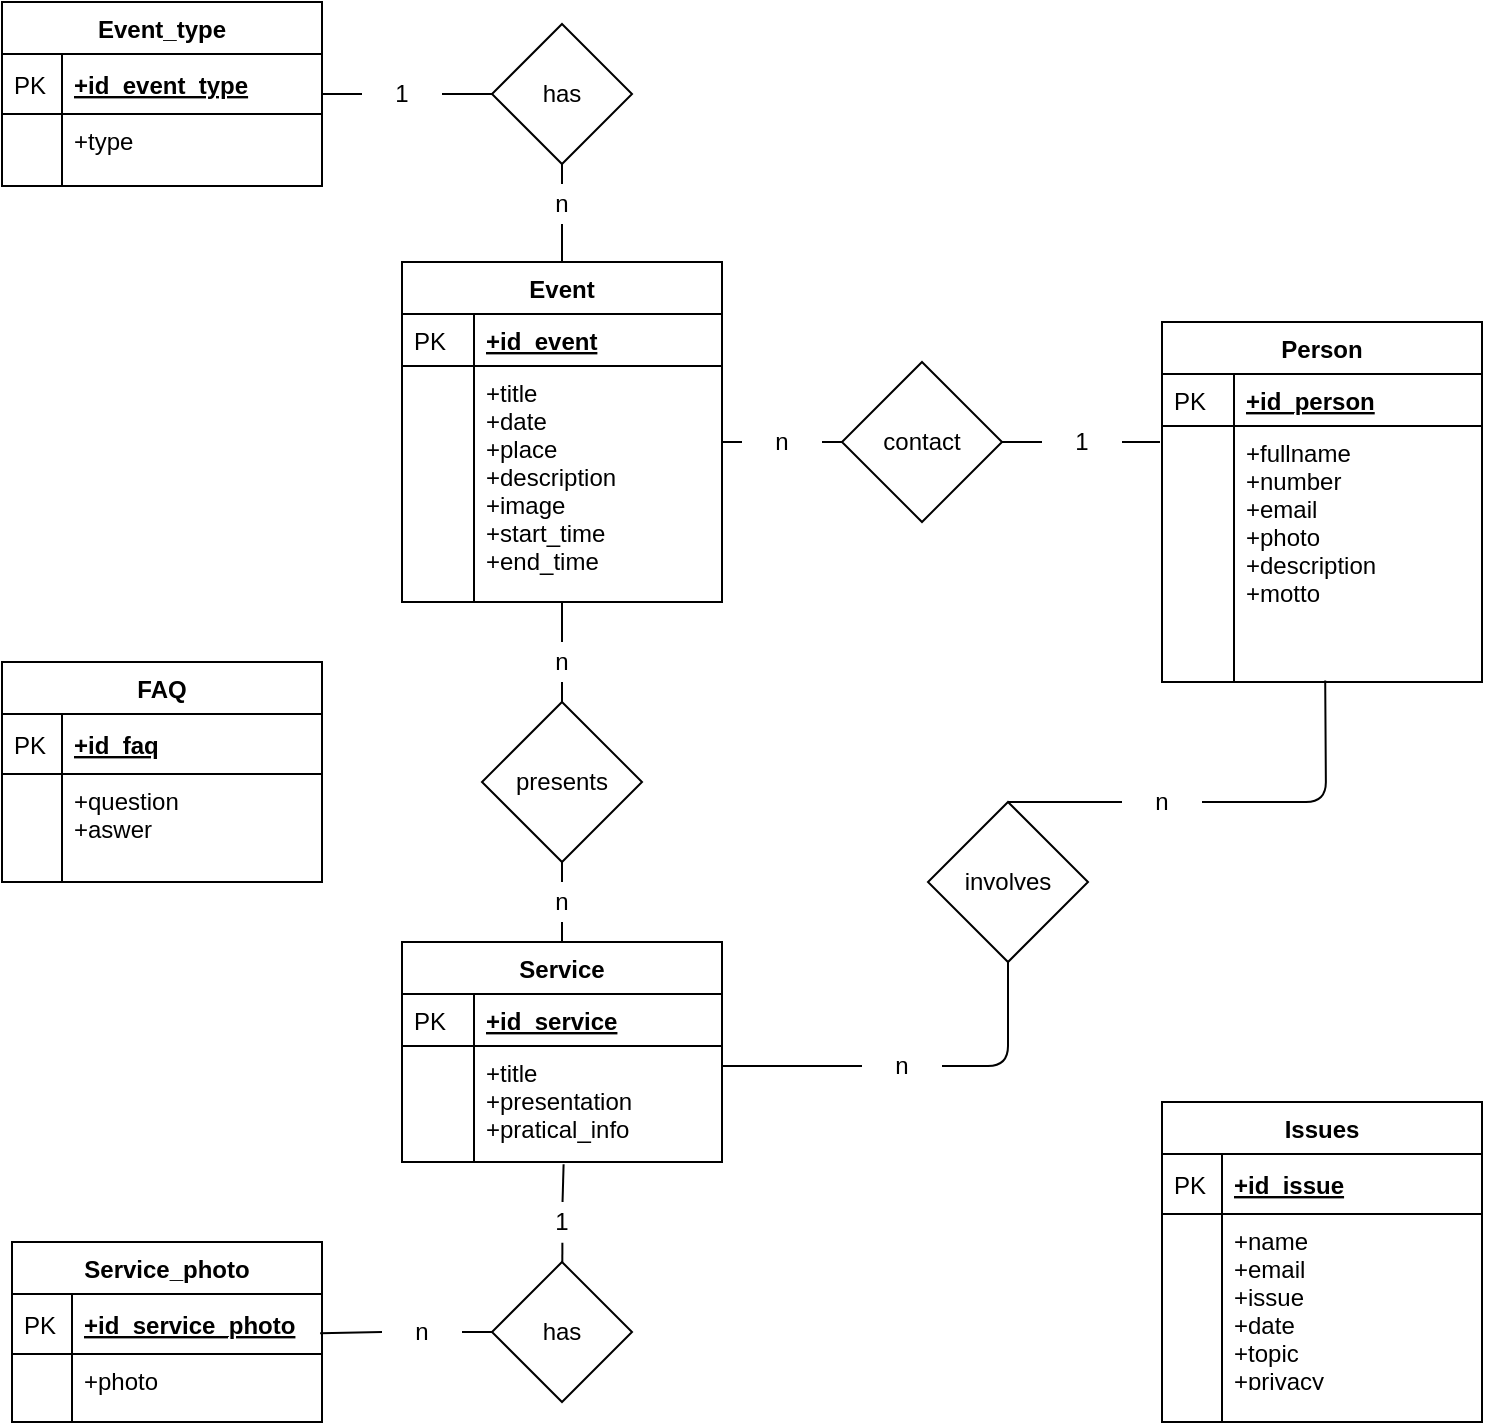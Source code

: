 <mxfile version="13.0.1" type="device"><diagram id="C5RBs43oDa-KdzZeNtuy" name="Page-1"><mxGraphModel dx="2607" dy="2569" grid="1" gridSize="10" guides="1" tooltips="1" connect="1" arrows="1" fold="1" page="1" pageScale="1" pageWidth="827" pageHeight="1169" math="0" shadow="0"><root><mxCell id="WIyWlLk6GJQsqaUBKTNV-0"/><mxCell id="WIyWlLk6GJQsqaUBKTNV-1" parent="WIyWlLk6GJQsqaUBKTNV-0"/><mxCell id="HIQGZ4VBFhM6NTHcy4He-0" value="contact" style="rhombus;whiteSpace=wrap;html=1;" parent="WIyWlLk6GJQsqaUBKTNV-1" vertex="1"><mxGeometry x="490" y="-820" width="80" height="80" as="geometry"/></mxCell><mxCell id="HIQGZ4VBFhM6NTHcy4He-5" value="" style="endArrow=none;html=1;entryX=0;entryY=0.5;entryDx=0;entryDy=0;" parent="WIyWlLk6GJQsqaUBKTNV-1" source="HIQGZ4VBFhM6NTHcy4He-8" target="HIQGZ4VBFhM6NTHcy4He-0" edge="1"><mxGeometry width="50" height="50" relative="1" as="geometry"><mxPoint x="370" y="-790" as="sourcePoint"/><mxPoint x="420" y="-840" as="targetPoint"/></mxGeometry></mxCell><mxCell id="HIQGZ4VBFhM6NTHcy4He-6" value="" style="endArrow=none;html=1;exitX=1;exitY=0.5;exitDx=0;exitDy=0;" parent="WIyWlLk6GJQsqaUBKTNV-1" source="HIQGZ4VBFhM6NTHcy4He-10" edge="1"><mxGeometry width="50" height="50" relative="1" as="geometry"><mxPoint x="510" y="-640" as="sourcePoint"/><mxPoint x="649" y="-780" as="targetPoint"/></mxGeometry></mxCell><mxCell id="HIQGZ4VBFhM6NTHcy4He-8" value="n" style="text;html=1;strokeColor=none;fillColor=none;align=center;verticalAlign=middle;whiteSpace=wrap;rounded=0;" parent="WIyWlLk6GJQsqaUBKTNV-1" vertex="1"><mxGeometry x="440" y="-790" width="40" height="20" as="geometry"/></mxCell><mxCell id="HIQGZ4VBFhM6NTHcy4He-9" value="" style="endArrow=none;html=1;entryX=0;entryY=0.5;entryDx=0;entryDy=0;exitX=0.999;exitY=0.322;exitDx=0;exitDy=0;exitPerimeter=0;" parent="WIyWlLk6GJQsqaUBKTNV-1" source="zkfFHV4jXpPFQw0GAbJ--54" target="HIQGZ4VBFhM6NTHcy4He-8" edge="1"><mxGeometry width="50" height="50" relative="1" as="geometry"><mxPoint x="370" y="-790" as="sourcePoint"/><mxPoint x="494" y="-792" as="targetPoint"/></mxGeometry></mxCell><mxCell id="HIQGZ4VBFhM6NTHcy4He-13" value="presents" style="rhombus;whiteSpace=wrap;html=1;" parent="WIyWlLk6GJQsqaUBKTNV-1" vertex="1"><mxGeometry x="310" y="-650" width="80" height="80" as="geometry"/></mxCell><mxCell id="HIQGZ4VBFhM6NTHcy4He-14" value="" style="endArrow=none;html=1;exitX=0.5;exitY=1;exitDx=0;exitDy=0;entryX=0.5;entryY=0;entryDx=0;entryDy=0;" parent="WIyWlLk6GJQsqaUBKTNV-1" source="HIQGZ4VBFhM6NTHcy4He-16" target="HIQGZ4VBFhM6NTHcy4He-13" edge="1"><mxGeometry width="50" height="50" relative="1" as="geometry"><mxPoint x="510" y="-640" as="sourcePoint"/><mxPoint x="560" y="-690" as="targetPoint"/></mxGeometry></mxCell><mxCell id="HIQGZ4VBFhM6NTHcy4He-15" value="" style="endArrow=none;html=1;exitX=0.5;exitY=1;exitDx=0;exitDy=0;" parent="WIyWlLk6GJQsqaUBKTNV-1" source="HIQGZ4VBFhM6NTHcy4He-17" target="zkfFHV4jXpPFQw0GAbJ--64" edge="1"><mxGeometry width="50" height="50" relative="1" as="geometry"><mxPoint x="510" y="-640" as="sourcePoint"/><mxPoint x="560" y="-690" as="targetPoint"/></mxGeometry></mxCell><mxCell id="HIQGZ4VBFhM6NTHcy4He-18" value="involves" style="rhombus;whiteSpace=wrap;html=1;" parent="WIyWlLk6GJQsqaUBKTNV-1" vertex="1"><mxGeometry x="533" y="-600" width="80" height="80" as="geometry"/></mxCell><mxCell id="HIQGZ4VBFhM6NTHcy4He-19" value="" style="endArrow=none;html=1;exitX=1;exitY=0.5;exitDx=0;exitDy=0;entryX=0.5;entryY=1;entryDx=0;entryDy=0;" parent="WIyWlLk6GJQsqaUBKTNV-1" source="HIQGZ4VBFhM6NTHcy4He-21" target="HIQGZ4VBFhM6NTHcy4He-18" edge="1"><mxGeometry width="50" height="50" relative="1" as="geometry"><mxPoint x="510" y="-640" as="sourcePoint"/><mxPoint x="560" y="-690" as="targetPoint"/><Array as="points"><mxPoint x="573" y="-468"/></Array></mxGeometry></mxCell><mxCell id="HIQGZ4VBFhM6NTHcy4He-20" value="" style="endArrow=none;html=1;exitX=1;exitY=0.5;exitDx=0;exitDy=0;entryX=0.51;entryY=0.994;entryDx=0;entryDy=0;entryPerimeter=0;" parent="WIyWlLk6GJQsqaUBKTNV-1" source="HIQGZ4VBFhM6NTHcy4He-22" target="zkfFHV4jXpPFQw0GAbJ--59" edge="1"><mxGeometry width="50" height="50" relative="1" as="geometry"><mxPoint x="510" y="-640" as="sourcePoint"/><mxPoint x="794" y="-660" as="targetPoint"/><Array as="points"><mxPoint x="732" y="-600"/></Array></mxGeometry></mxCell><mxCell id="HIQGZ4VBFhM6NTHcy4He-22" value="n" style="text;html=1;strokeColor=none;fillColor=none;align=center;verticalAlign=middle;whiteSpace=wrap;rounded=0;" parent="WIyWlLk6GJQsqaUBKTNV-1" vertex="1"><mxGeometry x="630" y="-610" width="40" height="20" as="geometry"/></mxCell><mxCell id="HIQGZ4VBFhM6NTHcy4He-23" value="" style="endArrow=none;html=1;exitX=0.5;exitY=0;exitDx=0;exitDy=0;entryX=0;entryY=0.5;entryDx=0;entryDy=0;" parent="WIyWlLk6GJQsqaUBKTNV-1" source="HIQGZ4VBFhM6NTHcy4He-18" target="HIQGZ4VBFhM6NTHcy4He-22" edge="1"><mxGeometry width="50" height="50" relative="1" as="geometry"><mxPoint x="614" y="-580" as="sourcePoint"/><mxPoint x="794" y="-737.998" as="targetPoint"/><Array as="points"/></mxGeometry></mxCell><mxCell id="HIQGZ4VBFhM6NTHcy4He-21" value="n" style="text;html=1;strokeColor=none;fillColor=none;align=center;verticalAlign=middle;whiteSpace=wrap;rounded=0;" parent="WIyWlLk6GJQsqaUBKTNV-1" vertex="1"><mxGeometry x="500" y="-478" width="40" height="20" as="geometry"/></mxCell><mxCell id="HIQGZ4VBFhM6NTHcy4He-28" value="" style="endArrow=none;html=1;entryX=0;entryY=0.5;entryDx=0;entryDy=0;exitX=1;exitY=0.172;exitDx=0;exitDy=0;exitPerimeter=0;" parent="WIyWlLk6GJQsqaUBKTNV-1" source="zkfFHV4jXpPFQw0GAbJ--67" target="HIQGZ4VBFhM6NTHcy4He-21" edge="1"><mxGeometry width="50" height="50" relative="1" as="geometry"><mxPoint x="435" y="-468" as="sourcePoint"/><mxPoint x="614" y="-500" as="targetPoint"/><Array as="points"/></mxGeometry></mxCell><mxCell id="HIQGZ4VBFhM6NTHcy4He-17" value="n" style="text;html=1;strokeColor=none;fillColor=none;align=center;verticalAlign=middle;whiteSpace=wrap;rounded=0;" parent="WIyWlLk6GJQsqaUBKTNV-1" vertex="1"><mxGeometry x="330" y="-560" width="40" height="20" as="geometry"/></mxCell><mxCell id="HIQGZ4VBFhM6NTHcy4He-29" value="" style="endArrow=none;html=1;exitX=0.5;exitY=1;exitDx=0;exitDy=0;entryX=0.5;entryY=0;entryDx=0;entryDy=0;" parent="WIyWlLk6GJQsqaUBKTNV-1" source="HIQGZ4VBFhM6NTHcy4He-13" target="HIQGZ4VBFhM6NTHcy4He-17" edge="1"><mxGeometry width="50" height="50" relative="1" as="geometry"><mxPoint x="280" y="-540" as="sourcePoint"/><mxPoint x="340" y="-532" as="targetPoint"/></mxGeometry></mxCell><mxCell id="HIQGZ4VBFhM6NTHcy4He-16" value="n" style="text;html=1;strokeColor=none;fillColor=none;align=center;verticalAlign=middle;whiteSpace=wrap;rounded=0;" parent="WIyWlLk6GJQsqaUBKTNV-1" vertex="1"><mxGeometry x="330" y="-680" width="40" height="20" as="geometry"/></mxCell><mxCell id="HIQGZ4VBFhM6NTHcy4He-30" value="" style="endArrow=none;html=1;entryX=0.5;entryY=0;entryDx=0;entryDy=0;exitX=0.5;exitY=1;exitDx=0;exitDy=0;" parent="WIyWlLk6GJQsqaUBKTNV-1" source="zkfFHV4jXpPFQw0GAbJ--51" target="HIQGZ4VBFhM6NTHcy4He-16" edge="1"><mxGeometry width="50" height="50" relative="1" as="geometry"><mxPoint x="350" y="-696" as="sourcePoint"/><mxPoint x="280" y="-620" as="targetPoint"/></mxGeometry></mxCell><mxCell id="HIQGZ4VBFhM6NTHcy4He-87" value="has" style="rhombus;whiteSpace=wrap;html=1;fontSize=12;" parent="WIyWlLk6GJQsqaUBKTNV-1" vertex="1"><mxGeometry x="315" y="-989" width="70" height="70" as="geometry"/></mxCell><mxCell id="HIQGZ4VBFhM6NTHcy4He-88" value="" style="endArrow=none;html=1;fontSize=12;exitX=0.5;exitY=0;exitDx=0;exitDy=0;entryX=0.5;entryY=1;entryDx=0;entryDy=0;" parent="WIyWlLk6GJQsqaUBKTNV-1" source="HIQGZ4VBFhM6NTHcy4He-103" target="HIQGZ4VBFhM6NTHcy4He-87" edge="1"><mxGeometry width="50" height="50" relative="1" as="geometry"><mxPoint x="300" y="-959" as="sourcePoint"/><mxPoint x="350" y="-1009" as="targetPoint"/></mxGeometry></mxCell><mxCell id="HIQGZ4VBFhM6NTHcy4He-100" value="" style="endArrow=none;html=1;fontSize=12;exitX=0;exitY=0.5;exitDx=0;exitDy=0;entryX=1;entryY=0.5;entryDx=0;entryDy=0;" parent="WIyWlLk6GJQsqaUBKTNV-1" source="HIQGZ4VBFhM6NTHcy4He-101" target="HIQGZ4VBFhM6NTHcy4He-89" edge="1"><mxGeometry width="50" height="50" relative="1" as="geometry"><mxPoint x="300" y="-959" as="sourcePoint"/><mxPoint x="350" y="-1009" as="targetPoint"/></mxGeometry></mxCell><mxCell id="HIQGZ4VBFhM6NTHcy4He-101" value="1" style="text;html=1;strokeColor=none;fillColor=none;align=center;verticalAlign=middle;whiteSpace=wrap;rounded=0;fontSize=12;" parent="WIyWlLk6GJQsqaUBKTNV-1" vertex="1"><mxGeometry x="250" y="-964" width="40" height="20" as="geometry"/></mxCell><mxCell id="HIQGZ4VBFhM6NTHcy4He-103" value="n" style="text;html=1;strokeColor=none;fillColor=none;align=center;verticalAlign=middle;whiteSpace=wrap;rounded=0;fontSize=12;" parent="WIyWlLk6GJQsqaUBKTNV-1" vertex="1"><mxGeometry x="330" y="-909" width="40" height="20" as="geometry"/></mxCell><mxCell id="HIQGZ4VBFhM6NTHcy4He-104" value="" style="endArrow=none;html=1;fontSize=12;exitX=0.5;exitY=0;exitDx=0;exitDy=0;entryX=0.5;entryY=1;entryDx=0;entryDy=0;" parent="WIyWlLk6GJQsqaUBKTNV-1" source="zkfFHV4jXpPFQw0GAbJ--51" target="HIQGZ4VBFhM6NTHcy4He-103" edge="1"><mxGeometry width="50" height="50" relative="1" as="geometry"><mxPoint x="290" y="-900" as="sourcePoint"/><mxPoint x="290" y="-950" as="targetPoint"/></mxGeometry></mxCell><mxCell id="HIQGZ4VBFhM6NTHcy4He-10" value="1" style="text;html=1;strokeColor=none;fillColor=none;align=center;verticalAlign=middle;whiteSpace=wrap;rounded=0;" parent="WIyWlLk6GJQsqaUBKTNV-1" vertex="1"><mxGeometry x="590" y="-790" width="40" height="20" as="geometry"/></mxCell><mxCell id="HIQGZ4VBFhM6NTHcy4He-106" value="" style="endArrow=none;html=1;exitX=1;exitY=0.5;exitDx=0;exitDy=0;" parent="WIyWlLk6GJQsqaUBKTNV-1" source="HIQGZ4VBFhM6NTHcy4He-0" target="HIQGZ4VBFhM6NTHcy4He-10" edge="1"><mxGeometry width="50" height="50" relative="1" as="geometry"><mxPoint x="550" y="-792" as="sourcePoint"/><mxPoint x="620" y="-792" as="targetPoint"/></mxGeometry></mxCell><mxCell id="HIQGZ4VBFhM6NTHcy4He-108" value="" style="endArrow=none;html=1;fontSize=12;exitX=0;exitY=0.5;exitDx=0;exitDy=0;" parent="WIyWlLk6GJQsqaUBKTNV-1" source="HIQGZ4VBFhM6NTHcy4He-87" target="HIQGZ4VBFhM6NTHcy4He-101" edge="1"><mxGeometry width="50" height="50" relative="1" as="geometry"><mxPoint x="320" y="-989" as="sourcePoint"/><mxPoint x="370" y="-1039" as="targetPoint"/></mxGeometry></mxCell><mxCell id="HIQGZ4VBFhM6NTHcy4He-109" value="has" style="rhombus;whiteSpace=wrap;html=1;fontSize=12;" parent="WIyWlLk6GJQsqaUBKTNV-1" vertex="1"><mxGeometry x="315" y="-370" width="70" height="70" as="geometry"/></mxCell><mxCell id="HIQGZ4VBFhM6NTHcy4He-110" value="" style="endArrow=none;html=1;fontSize=12;entryX=0;entryY=0.5;entryDx=0;entryDy=0;exitX=1;exitY=0.5;exitDx=0;exitDy=0;" parent="WIyWlLk6GJQsqaUBKTNV-1" source="HIQGZ4VBFhM6NTHcy4He-132" target="HIQGZ4VBFhM6NTHcy4He-109" edge="1"><mxGeometry width="50" height="50" relative="1" as="geometry"><mxPoint x="350" y="-190" as="sourcePoint"/><mxPoint x="350" y="-260" as="targetPoint"/></mxGeometry></mxCell><mxCell id="HIQGZ4VBFhM6NTHcy4He-129" value="" style="endArrow=none;html=1;fontSize=12;entryX=0.505;entryY=1.019;entryDx=0;entryDy=0;entryPerimeter=0;" parent="WIyWlLk6GJQsqaUBKTNV-1" source="HIQGZ4VBFhM6NTHcy4He-130" target="zkfFHV4jXpPFQw0GAbJ--67" edge="1"><mxGeometry width="50" height="50" relative="1" as="geometry"><mxPoint x="290" y="-300" as="sourcePoint"/><mxPoint x="340" y="-350" as="targetPoint"/></mxGeometry></mxCell><mxCell id="HIQGZ4VBFhM6NTHcy4He-130" value="1" style="text;html=1;strokeColor=none;fillColor=none;align=center;verticalAlign=middle;whiteSpace=wrap;rounded=0;fontSize=12;" parent="WIyWlLk6GJQsqaUBKTNV-1" vertex="1"><mxGeometry x="330" y="-400" width="40" height="20" as="geometry"/></mxCell><mxCell id="HIQGZ4VBFhM6NTHcy4He-131" value="" style="endArrow=none;html=1;fontSize=12;entryX=0.505;entryY=1.019;entryDx=0;entryDy=0;entryPerimeter=0;" parent="WIyWlLk6GJQsqaUBKTNV-1" source="HIQGZ4VBFhM6NTHcy4He-109" target="HIQGZ4VBFhM6NTHcy4He-130" edge="1"><mxGeometry width="50" height="50" relative="1" as="geometry"><mxPoint x="350.403" y="-359.597" as="sourcePoint"/><mxPoint x="350.8" y="-398.518" as="targetPoint"/></mxGeometry></mxCell><mxCell id="HIQGZ4VBFhM6NTHcy4He-132" value="n" style="text;html=1;strokeColor=none;fillColor=none;align=center;verticalAlign=middle;whiteSpace=wrap;rounded=0;fontSize=12;" parent="WIyWlLk6GJQsqaUBKTNV-1" vertex="1"><mxGeometry x="260" y="-345" width="40" height="20" as="geometry"/></mxCell><mxCell id="HIQGZ4VBFhM6NTHcy4He-133" value="" style="endArrow=none;html=1;fontSize=12;entryX=0;entryY=0.5;entryDx=0;entryDy=0;exitX=0.994;exitY=0.656;exitDx=0;exitDy=0;exitPerimeter=0;" parent="WIyWlLk6GJQsqaUBKTNV-1" source="HIQGZ4VBFhM6NTHcy4He-123" target="HIQGZ4VBFhM6NTHcy4He-132" edge="1"><mxGeometry width="50" height="50" relative="1" as="geometry"><mxPoint x="350" y="-240" as="sourcePoint"/><mxPoint x="350" y="-270" as="targetPoint"/></mxGeometry></mxCell><mxCell id="zkfFHV4jXpPFQw0GAbJ--56" value="Person" style="swimlane;fontStyle=1;childLayout=stackLayout;horizontal=1;startSize=26;horizontalStack=0;resizeParent=1;resizeLast=0;collapsible=1;marginBottom=0;rounded=0;shadow=0;strokeWidth=1;" parent="WIyWlLk6GJQsqaUBKTNV-1" vertex="1"><mxGeometry x="650" y="-840" width="160" height="180" as="geometry"><mxRectangle x="260" y="80" width="160" height="26" as="alternateBounds"/></mxGeometry></mxCell><mxCell id="zkfFHV4jXpPFQw0GAbJ--57" value="+id_person" style="shape=partialRectangle;top=0;left=0;right=0;bottom=1;align=left;verticalAlign=top;fillColor=none;spacingLeft=40;spacingRight=4;overflow=hidden;rotatable=0;points=[[0,0.5],[1,0.5]];portConstraint=eastwest;dropTarget=0;rounded=0;shadow=0;strokeWidth=1;fontStyle=5" parent="zkfFHV4jXpPFQw0GAbJ--56" vertex="1"><mxGeometry y="26" width="160" height="26" as="geometry"/></mxCell><mxCell id="zkfFHV4jXpPFQw0GAbJ--58" value="PK" style="shape=partialRectangle;top=0;left=0;bottom=0;fillColor=none;align=left;verticalAlign=top;spacingLeft=4;spacingRight=4;overflow=hidden;rotatable=0;points=[];portConstraint=eastwest;part=1;" parent="zkfFHV4jXpPFQw0GAbJ--57" vertex="1" connectable="0"><mxGeometry width="36" height="26" as="geometry"/></mxCell><mxCell id="zkfFHV4jXpPFQw0GAbJ--59" value="+fullname&#10;+number&#10;+email&#10;+photo&#10;+description&#10;+motto" style="shape=partialRectangle;top=0;left=0;right=0;bottom=0;align=left;verticalAlign=top;fillColor=none;spacingLeft=40;spacingRight=4;overflow=hidden;rotatable=0;points=[[0,0.5],[1,0.5]];portConstraint=eastwest;dropTarget=0;rounded=0;shadow=0;strokeWidth=1;" parent="zkfFHV4jXpPFQw0GAbJ--56" vertex="1"><mxGeometry y="52" width="160" height="128" as="geometry"/></mxCell><mxCell id="zkfFHV4jXpPFQw0GAbJ--60" value="" style="shape=partialRectangle;top=0;left=0;bottom=0;fillColor=none;align=left;verticalAlign=top;spacingLeft=4;spacingRight=4;overflow=hidden;rotatable=0;points=[];portConstraint=eastwest;part=1;" parent="zkfFHV4jXpPFQw0GAbJ--59" vertex="1" connectable="0"><mxGeometry width="36" height="128" as="geometry"/></mxCell><mxCell id="zkfFHV4jXpPFQw0GAbJ--51" value="Event" style="swimlane;fontStyle=1;childLayout=stackLayout;horizontal=1;startSize=26;horizontalStack=0;resizeParent=1;resizeLast=0;collapsible=1;marginBottom=0;rounded=0;shadow=0;strokeWidth=1;" parent="WIyWlLk6GJQsqaUBKTNV-1" vertex="1"><mxGeometry x="270" y="-870" width="160" height="170" as="geometry"><mxRectangle x="90" y="120" width="160" height="26" as="alternateBounds"/></mxGeometry></mxCell><mxCell id="zkfFHV4jXpPFQw0GAbJ--52" value="+id_event" style="shape=partialRectangle;top=0;left=0;right=0;bottom=1;align=left;verticalAlign=top;fillColor=none;spacingLeft=40;spacingRight=4;overflow=hidden;rotatable=0;points=[[0,0.5],[1,0.5]];portConstraint=eastwest;dropTarget=0;rounded=0;shadow=0;strokeWidth=1;fontStyle=5" parent="zkfFHV4jXpPFQw0GAbJ--51" vertex="1"><mxGeometry y="26" width="160" height="26" as="geometry"/></mxCell><mxCell id="zkfFHV4jXpPFQw0GAbJ--53" value="PK" style="shape=partialRectangle;top=0;left=0;bottom=0;fillColor=none;align=left;verticalAlign=top;spacingLeft=4;spacingRight=4;overflow=hidden;rotatable=0;points=[];portConstraint=eastwest;part=1;" parent="zkfFHV4jXpPFQw0GAbJ--52" vertex="1" connectable="0"><mxGeometry width="36" height="26" as="geometry"/></mxCell><mxCell id="zkfFHV4jXpPFQw0GAbJ--54" value="+title&#10;+date&#10;+place&#10;+description&#10;+image&#10;+start_time&#10;+end_time" style="shape=partialRectangle;top=0;left=0;right=0;bottom=0;align=left;verticalAlign=top;fillColor=none;spacingLeft=40;spacingRight=4;overflow=hidden;rotatable=0;points=[[0,0.5],[1,0.5]];portConstraint=eastwest;dropTarget=0;rounded=0;shadow=0;strokeWidth=1;" parent="zkfFHV4jXpPFQw0GAbJ--51" vertex="1"><mxGeometry y="52" width="160" height="118" as="geometry"/></mxCell><mxCell id="zkfFHV4jXpPFQw0GAbJ--55" value="" style="shape=partialRectangle;top=0;left=0;bottom=0;fillColor=none;align=left;verticalAlign=top;spacingLeft=4;spacingRight=4;overflow=hidden;rotatable=0;points=[];portConstraint=eastwest;part=1;" parent="zkfFHV4jXpPFQw0GAbJ--54" vertex="1" connectable="0"><mxGeometry width="36" height="118.0" as="geometry"/></mxCell><mxCell id="zkfFHV4jXpPFQw0GAbJ--64" value="Service" style="swimlane;fontStyle=1;childLayout=stackLayout;horizontal=1;startSize=26;horizontalStack=0;resizeParent=1;resizeLast=0;collapsible=1;marginBottom=0;rounded=0;shadow=0;strokeWidth=1;" parent="WIyWlLk6GJQsqaUBKTNV-1" vertex="1"><mxGeometry x="270" y="-530" width="160" height="110" as="geometry"><mxRectangle x="260" y="270" width="160" height="26" as="alternateBounds"/></mxGeometry></mxCell><mxCell id="zkfFHV4jXpPFQw0GAbJ--65" value="+id_service" style="shape=partialRectangle;top=0;left=0;right=0;bottom=1;align=left;verticalAlign=top;fillColor=none;spacingLeft=40;spacingRight=4;overflow=hidden;rotatable=0;points=[[0,0.5],[1,0.5]];portConstraint=eastwest;dropTarget=0;rounded=0;shadow=0;strokeWidth=1;fontStyle=5" parent="zkfFHV4jXpPFQw0GAbJ--64" vertex="1"><mxGeometry y="26" width="160" height="26" as="geometry"/></mxCell><mxCell id="zkfFHV4jXpPFQw0GAbJ--66" value="PK" style="shape=partialRectangle;top=0;left=0;bottom=0;fillColor=none;align=left;verticalAlign=top;spacingLeft=4;spacingRight=4;overflow=hidden;rotatable=0;points=[];portConstraint=eastwest;part=1;" parent="zkfFHV4jXpPFQw0GAbJ--65" vertex="1" connectable="0"><mxGeometry width="36" height="26" as="geometry"/></mxCell><mxCell id="zkfFHV4jXpPFQw0GAbJ--67" value="+title&#10;+presentation&#10;+pratical_info" style="shape=partialRectangle;top=0;left=0;right=0;bottom=0;align=left;verticalAlign=top;fillColor=none;spacingLeft=40;spacingRight=4;overflow=hidden;rotatable=0;points=[[0,0.5],[1,0.5]];portConstraint=eastwest;dropTarget=0;rounded=0;shadow=0;strokeWidth=1;" parent="zkfFHV4jXpPFQw0GAbJ--64" vertex="1"><mxGeometry y="52" width="160" height="58" as="geometry"/></mxCell><mxCell id="zkfFHV4jXpPFQw0GAbJ--68" value="" style="shape=partialRectangle;top=0;left=0;bottom=0;fillColor=none;align=left;verticalAlign=top;spacingLeft=4;spacingRight=4;overflow=hidden;rotatable=0;points=[];portConstraint=eastwest;part=1;" parent="zkfFHV4jXpPFQw0GAbJ--67" vertex="1" connectable="0"><mxGeometry width="36" height="58" as="geometry"/></mxCell><mxCell id="HIQGZ4VBFhM6NTHcy4He-122" value="Service_photo" style="swimlane;fontStyle=1;childLayout=stackLayout;horizontal=1;startSize=26;horizontalStack=0;resizeParent=1;resizeParentMax=0;resizeLast=0;collapsible=1;marginBottom=0;align=center;fontSize=12;" parent="WIyWlLk6GJQsqaUBKTNV-1" vertex="1"><mxGeometry x="75" y="-380" width="155" height="90" as="geometry"/></mxCell><mxCell id="HIQGZ4VBFhM6NTHcy4He-123" value="+id_service_photo" style="shape=partialRectangle;top=0;left=0;right=0;bottom=1;align=left;verticalAlign=middle;fillColor=none;spacingLeft=34;spacingRight=4;overflow=hidden;rotatable=0;points=[[0,0.5],[1,0.5]];portConstraint=eastwest;dropTarget=0;fontStyle=5;fontSize=12;" parent="HIQGZ4VBFhM6NTHcy4He-122" vertex="1"><mxGeometry y="26" width="155" height="30" as="geometry"/></mxCell><mxCell id="HIQGZ4VBFhM6NTHcy4He-124" value="PK" style="shape=partialRectangle;top=0;left=0;bottom=0;fillColor=none;align=left;verticalAlign=middle;spacingLeft=4;spacingRight=4;overflow=hidden;rotatable=0;points=[];portConstraint=eastwest;part=1;fontSize=12;" parent="HIQGZ4VBFhM6NTHcy4He-123" vertex="1" connectable="0"><mxGeometry width="30" height="30" as="geometry"/></mxCell><mxCell id="HIQGZ4VBFhM6NTHcy4He-125" value="+photo" style="shape=partialRectangle;top=0;left=0;right=0;bottom=0;align=left;verticalAlign=top;fillColor=none;spacingLeft=34;spacingRight=4;overflow=hidden;rotatable=0;points=[[0,0.5],[1,0.5]];portConstraint=eastwest;dropTarget=0;fontSize=12;" parent="HIQGZ4VBFhM6NTHcy4He-122" vertex="1"><mxGeometry y="56" width="155" height="24" as="geometry"/></mxCell><mxCell id="HIQGZ4VBFhM6NTHcy4He-126" value="" style="shape=partialRectangle;top=0;left=0;bottom=0;fillColor=none;align=left;verticalAlign=top;spacingLeft=4;spacingRight=4;overflow=hidden;rotatable=0;points=[];portConstraint=eastwest;part=1;fontSize=12;" parent="HIQGZ4VBFhM6NTHcy4He-125" vertex="1" connectable="0"><mxGeometry width="30" height="24" as="geometry"/></mxCell><mxCell id="HIQGZ4VBFhM6NTHcy4He-127" value="" style="shape=partialRectangle;top=0;left=0;right=0;bottom=0;align=left;verticalAlign=top;fillColor=none;spacingLeft=34;spacingRight=4;overflow=hidden;rotatable=0;points=[[0,0.5],[1,0.5]];portConstraint=eastwest;dropTarget=0;fontSize=12;" parent="HIQGZ4VBFhM6NTHcy4He-122" vertex="1"><mxGeometry y="80" width="155" height="10" as="geometry"/></mxCell><mxCell id="HIQGZ4VBFhM6NTHcy4He-128" value="" style="shape=partialRectangle;top=0;left=0;bottom=0;fillColor=none;align=left;verticalAlign=top;spacingLeft=4;spacingRight=4;overflow=hidden;rotatable=0;points=[];portConstraint=eastwest;part=1;fontSize=12;" parent="HIQGZ4VBFhM6NTHcy4He-127" vertex="1" connectable="0"><mxGeometry width="30" height="10" as="geometry"/></mxCell><mxCell id="HIQGZ4VBFhM6NTHcy4He-89" value="Event_type" style="swimlane;fontStyle=1;childLayout=stackLayout;horizontal=1;startSize=26;horizontalStack=0;resizeParent=1;resizeParentMax=0;resizeLast=0;collapsible=1;marginBottom=0;align=center;fontSize=12;" parent="WIyWlLk6GJQsqaUBKTNV-1" vertex="1"><mxGeometry x="70" y="-1000" width="160" height="92" as="geometry"/></mxCell><mxCell id="HIQGZ4VBFhM6NTHcy4He-90" value="+id_event_type" style="shape=partialRectangle;top=0;left=0;right=0;bottom=1;align=left;verticalAlign=middle;fillColor=none;spacingLeft=34;spacingRight=4;overflow=hidden;rotatable=0;points=[[0,0.5],[1,0.5]];portConstraint=eastwest;dropTarget=0;fontStyle=5;fontSize=12;" parent="HIQGZ4VBFhM6NTHcy4He-89" vertex="1"><mxGeometry y="26" width="160" height="30" as="geometry"/></mxCell><mxCell id="HIQGZ4VBFhM6NTHcy4He-91" value="PK" style="shape=partialRectangle;top=0;left=0;bottom=0;fillColor=none;align=left;verticalAlign=middle;spacingLeft=4;spacingRight=4;overflow=hidden;rotatable=0;points=[];portConstraint=eastwest;part=1;fontSize=12;" parent="HIQGZ4VBFhM6NTHcy4He-90" vertex="1" connectable="0"><mxGeometry width="30" height="30" as="geometry"/></mxCell><mxCell id="HIQGZ4VBFhM6NTHcy4He-92" value="+type" style="shape=partialRectangle;top=0;left=0;right=0;bottom=0;align=left;verticalAlign=top;fillColor=none;spacingLeft=34;spacingRight=4;overflow=hidden;rotatable=0;points=[[0,0.5],[1,0.5]];portConstraint=eastwest;dropTarget=0;fontSize=12;" parent="HIQGZ4VBFhM6NTHcy4He-89" vertex="1"><mxGeometry y="56" width="160" height="26" as="geometry"/></mxCell><mxCell id="HIQGZ4VBFhM6NTHcy4He-93" value="" style="shape=partialRectangle;top=0;left=0;bottom=0;fillColor=none;align=left;verticalAlign=top;spacingLeft=4;spacingRight=4;overflow=hidden;rotatable=0;points=[];portConstraint=eastwest;part=1;fontSize=12;" parent="HIQGZ4VBFhM6NTHcy4He-92" vertex="1" connectable="0"><mxGeometry width="30" height="26" as="geometry"/></mxCell><mxCell id="HIQGZ4VBFhM6NTHcy4He-98" value="" style="shape=partialRectangle;top=0;left=0;right=0;bottom=0;align=left;verticalAlign=top;fillColor=none;spacingLeft=34;spacingRight=4;overflow=hidden;rotatable=0;points=[[0,0.5],[1,0.5]];portConstraint=eastwest;dropTarget=0;fontSize=12;" parent="HIQGZ4VBFhM6NTHcy4He-89" vertex="1"><mxGeometry y="82" width="160" height="10" as="geometry"/></mxCell><mxCell id="HIQGZ4VBFhM6NTHcy4He-99" value="" style="shape=partialRectangle;top=0;left=0;bottom=0;fillColor=none;align=left;verticalAlign=top;spacingLeft=4;spacingRight=4;overflow=hidden;rotatable=0;points=[];portConstraint=eastwest;part=1;fontSize=12;" parent="HIQGZ4VBFhM6NTHcy4He-98" vertex="1" connectable="0"><mxGeometry width="30" height="10" as="geometry"/></mxCell><mxCell id="HIQGZ4VBFhM6NTHcy4He-76" value="FAQ" style="swimlane;fontStyle=1;childLayout=stackLayout;horizontal=1;startSize=26;horizontalStack=0;resizeParent=1;resizeParentMax=0;resizeLast=0;collapsible=1;marginBottom=0;align=center;fontSize=12;" parent="WIyWlLk6GJQsqaUBKTNV-1" vertex="1"><mxGeometry x="70" y="-670" width="160" height="110" as="geometry"/></mxCell><mxCell id="HIQGZ4VBFhM6NTHcy4He-77" value="+id_faq" style="shape=partialRectangle;top=0;left=0;right=0;bottom=1;align=left;verticalAlign=middle;fillColor=none;spacingLeft=34;spacingRight=4;overflow=hidden;rotatable=0;points=[[0,0.5],[1,0.5]];portConstraint=eastwest;dropTarget=0;fontStyle=5;fontSize=12;" parent="HIQGZ4VBFhM6NTHcy4He-76" vertex="1"><mxGeometry y="26" width="160" height="30" as="geometry"/></mxCell><mxCell id="HIQGZ4VBFhM6NTHcy4He-78" value="PK" style="shape=partialRectangle;top=0;left=0;bottom=0;fillColor=none;align=left;verticalAlign=middle;spacingLeft=4;spacingRight=4;overflow=hidden;rotatable=0;points=[];portConstraint=eastwest;part=1;fontSize=12;" parent="HIQGZ4VBFhM6NTHcy4He-77" vertex="1" connectable="0"><mxGeometry width="30" height="30" as="geometry"/></mxCell><mxCell id="HIQGZ4VBFhM6NTHcy4He-79" value="+question&#10;+aswer" style="shape=partialRectangle;top=0;left=0;right=0;bottom=0;align=left;verticalAlign=top;fillColor=none;spacingLeft=34;spacingRight=4;overflow=hidden;rotatable=0;points=[[0,0.5],[1,0.5]];portConstraint=eastwest;dropTarget=0;fontSize=12;" parent="HIQGZ4VBFhM6NTHcy4He-76" vertex="1"><mxGeometry y="56" width="160" height="44" as="geometry"/></mxCell><mxCell id="HIQGZ4VBFhM6NTHcy4He-80" value="" style="shape=partialRectangle;top=0;left=0;bottom=0;fillColor=none;align=left;verticalAlign=top;spacingLeft=4;spacingRight=4;overflow=hidden;rotatable=0;points=[];portConstraint=eastwest;part=1;fontSize=12;" parent="HIQGZ4VBFhM6NTHcy4He-79" vertex="1" connectable="0"><mxGeometry width="30" height="44" as="geometry"/></mxCell><mxCell id="HIQGZ4VBFhM6NTHcy4He-85" value="" style="shape=partialRectangle;top=0;left=0;right=0;bottom=0;align=left;verticalAlign=top;fillColor=none;spacingLeft=34;spacingRight=4;overflow=hidden;rotatable=0;points=[[0,0.5],[1,0.5]];portConstraint=eastwest;dropTarget=0;fontSize=12;" parent="HIQGZ4VBFhM6NTHcy4He-76" vertex="1"><mxGeometry y="100" width="160" height="10" as="geometry"/></mxCell><mxCell id="HIQGZ4VBFhM6NTHcy4He-86" value="" style="shape=partialRectangle;top=0;left=0;bottom=0;fillColor=none;align=left;verticalAlign=top;spacingLeft=4;spacingRight=4;overflow=hidden;rotatable=0;points=[];portConstraint=eastwest;part=1;fontSize=12;" parent="HIQGZ4VBFhM6NTHcy4He-85" vertex="1" connectable="0"><mxGeometry width="30" height="10" as="geometry"/></mxCell><mxCell id="HIQGZ4VBFhM6NTHcy4He-134" value="Issues" style="swimlane;fontStyle=1;childLayout=stackLayout;horizontal=1;startSize=26;horizontalStack=0;resizeParent=1;resizeParentMax=0;resizeLast=0;collapsible=1;marginBottom=0;align=center;fontSize=12;" parent="WIyWlLk6GJQsqaUBKTNV-1" vertex="1"><mxGeometry x="650" y="-450" width="160" height="160" as="geometry"/></mxCell><mxCell id="HIQGZ4VBFhM6NTHcy4He-135" value="+id_issue" style="shape=partialRectangle;top=0;left=0;right=0;bottom=1;align=left;verticalAlign=middle;fillColor=none;spacingLeft=34;spacingRight=4;overflow=hidden;rotatable=0;points=[[0,0.5],[1,0.5]];portConstraint=eastwest;dropTarget=0;fontStyle=5;fontSize=12;" parent="HIQGZ4VBFhM6NTHcy4He-134" vertex="1"><mxGeometry y="26" width="160" height="30" as="geometry"/></mxCell><mxCell id="HIQGZ4VBFhM6NTHcy4He-136" value="PK" style="shape=partialRectangle;top=0;left=0;bottom=0;fillColor=none;align=left;verticalAlign=middle;spacingLeft=4;spacingRight=4;overflow=hidden;rotatable=0;points=[];portConstraint=eastwest;part=1;fontSize=12;" parent="HIQGZ4VBFhM6NTHcy4He-135" vertex="1" connectable="0"><mxGeometry width="30" height="30" as="geometry"/></mxCell><mxCell id="HIQGZ4VBFhM6NTHcy4He-137" value="+name&#10;+email&#10;+issue&#10;+date&#10;+topic&#10;+privacy" style="shape=partialRectangle;top=0;left=0;right=0;bottom=0;align=left;verticalAlign=top;fillColor=none;spacingLeft=34;spacingRight=4;overflow=hidden;rotatable=0;points=[[0,0.5],[1,0.5]];portConstraint=eastwest;dropTarget=0;fontSize=12;" parent="HIQGZ4VBFhM6NTHcy4He-134" vertex="1"><mxGeometry y="56" width="160" height="84" as="geometry"/></mxCell><mxCell id="HIQGZ4VBFhM6NTHcy4He-138" value="" style="shape=partialRectangle;top=0;left=0;bottom=0;fillColor=none;align=left;verticalAlign=top;spacingLeft=4;spacingRight=4;overflow=hidden;rotatable=0;points=[];portConstraint=eastwest;part=1;fontSize=12;" parent="HIQGZ4VBFhM6NTHcy4He-137" vertex="1" connectable="0"><mxGeometry width="30" height="84" as="geometry"/></mxCell><mxCell id="HIQGZ4VBFhM6NTHcy4He-143" value="" style="shape=partialRectangle;top=0;left=0;right=0;bottom=0;align=left;verticalAlign=top;fillColor=none;spacingLeft=34;spacingRight=4;overflow=hidden;rotatable=0;points=[[0,0.5],[1,0.5]];portConstraint=eastwest;dropTarget=0;fontSize=12;" parent="HIQGZ4VBFhM6NTHcy4He-134" vertex="1"><mxGeometry y="140" width="160" height="20" as="geometry"/></mxCell><mxCell id="HIQGZ4VBFhM6NTHcy4He-144" value="" style="shape=partialRectangle;top=0;left=0;bottom=0;fillColor=none;align=left;verticalAlign=top;spacingLeft=4;spacingRight=4;overflow=hidden;rotatable=0;points=[];portConstraint=eastwest;part=1;fontSize=12;" parent="HIQGZ4VBFhM6NTHcy4He-143" vertex="1" connectable="0"><mxGeometry width="30" height="20" as="geometry"/></mxCell></root></mxGraphModel></diagram></mxfile>